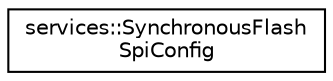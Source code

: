 digraph "Graphical Class Hierarchy"
{
 // INTERACTIVE_SVG=YES
  edge [fontname="Helvetica",fontsize="10",labelfontname="Helvetica",labelfontsize="10"];
  node [fontname="Helvetica",fontsize="10",shape=record];
  rankdir="LR";
  Node0 [label="services::SynchronousFlash\lSpiConfig",height=0.2,width=0.4,color="black", fillcolor="white", style="filled",URL="$dc/dec/structservices_1_1_synchronous_flash_spi_config.html"];
}

